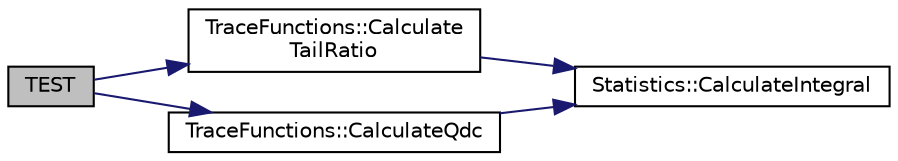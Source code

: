 digraph "TEST"
{
  edge [fontname="Helvetica",fontsize="10",labelfontname="Helvetica",labelfontsize="10"];
  node [fontname="Helvetica",fontsize="10",shape=record];
  rankdir="LR";
  Node1 [label="TEST",height=0.2,width=0.4,color="black", fillcolor="grey75", style="filled", fontcolor="black"];
  Node1 -> Node2 [color="midnightblue",fontsize="10",style="solid",fontname="Helvetica"];
  Node2 [label="TraceFunctions::Calculate\lTailRatio",height=0.2,width=0.4,color="black", fillcolor="white", style="filled",URL="$d6/dd5/namespace_trace_functions.html#acee8c229e254ec0739a8535e71217fbe"];
  Node2 -> Node3 [color="midnightblue",fontsize="10",style="solid",fontname="Helvetica"];
  Node3 [label="Statistics::CalculateIntegral",height=0.2,width=0.4,color="black", fillcolor="white", style="filled",URL="$d4/d06/namespace_statistics.html#a4aabbd7b3dd2f7463c51f1a74f0efe33",tooltip="Do a quick and simple integration of the provided data using the trapezoidal rule. We will not be subtracting the baseline or anything like that to keep things general. "];
  Node1 -> Node4 [color="midnightblue",fontsize="10",style="solid",fontname="Helvetica"];
  Node4 [label="TraceFunctions::CalculateQdc",height=0.2,width=0.4,color="black", fillcolor="white", style="filled",URL="$d6/dd5/namespace_trace_functions.html#a6daab655efadf36d330e22d7848eb89f"];
  Node4 -> Node3 [color="midnightblue",fontsize="10",style="solid",fontname="Helvetica"];
}
